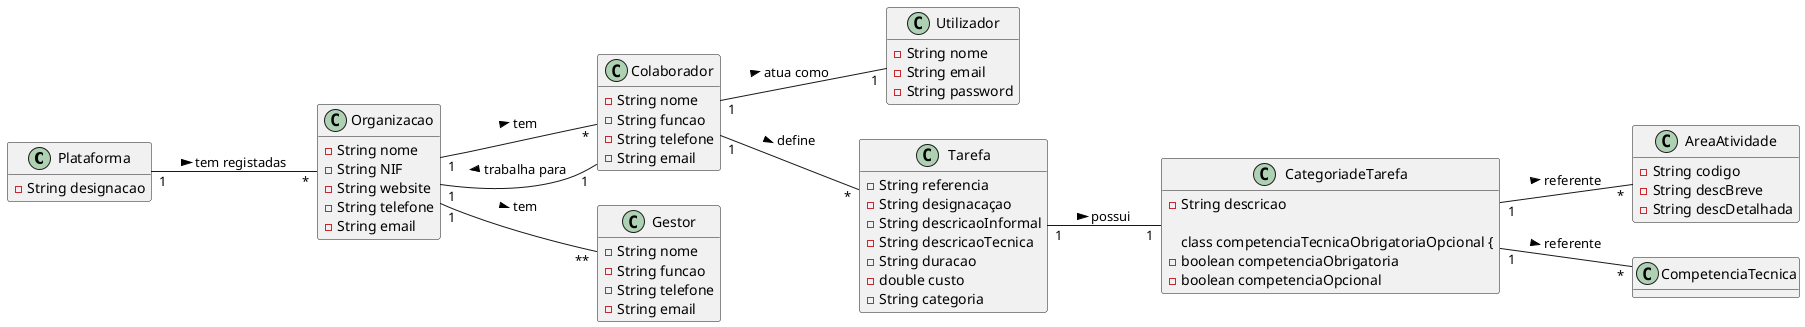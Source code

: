 @startuml
hide methods
left to right direction


 class Plataforma {
  -String designacao
}
class AreaAtividade {
  -String codigo
  -String descBreve
  -String descDetalhada
 }
class Organizacao {
  -String nome
  -String NIF
  -String website
  -String telefone
  -String email
}

class Colaborador {
  -String nome
  -String funcao
  -String telefone
  -String email
}

class Gestor {
-String nome
-String funcao
-String telefone 
-String email
}



class Utilizador {
  -String nome
  -String email
  -String password
}
class Tarefa {
  -String referencia
  -String designacaçao
  -String descricaoInformal
  -String descricaoTecnica
  -String duracao
  -double custo
  -String categoria
}
class CategoriadeTarefa {
-String descricao 

class competenciaTecnicaObrigatoriaOpcional {
-boolean competenciaObrigatoria
-boolean competenciaOpcional
}

Plataforma "1" -- "*" Organizacao : tem registadas >
Organizacao "1" -- "**" Gestor: tem >
Organizacao "1" -- "*" Colaborador: tem  >

Colaborador "1" -- "1" Utilizador: atua como >
Colaborador "1" -- "*" Tarefa: define >  
Colaborador "1" -- "1" Organizacao: trabalha para >
Tarefa "1" -- "1" CategoriadeTarefa : possui >
CategoriadeTarefa "1" -- "*" AreaAtividade : referente >
CategoriadeTarefa "1" -- "*" CompetenciaTecnica : referente >



@enduml